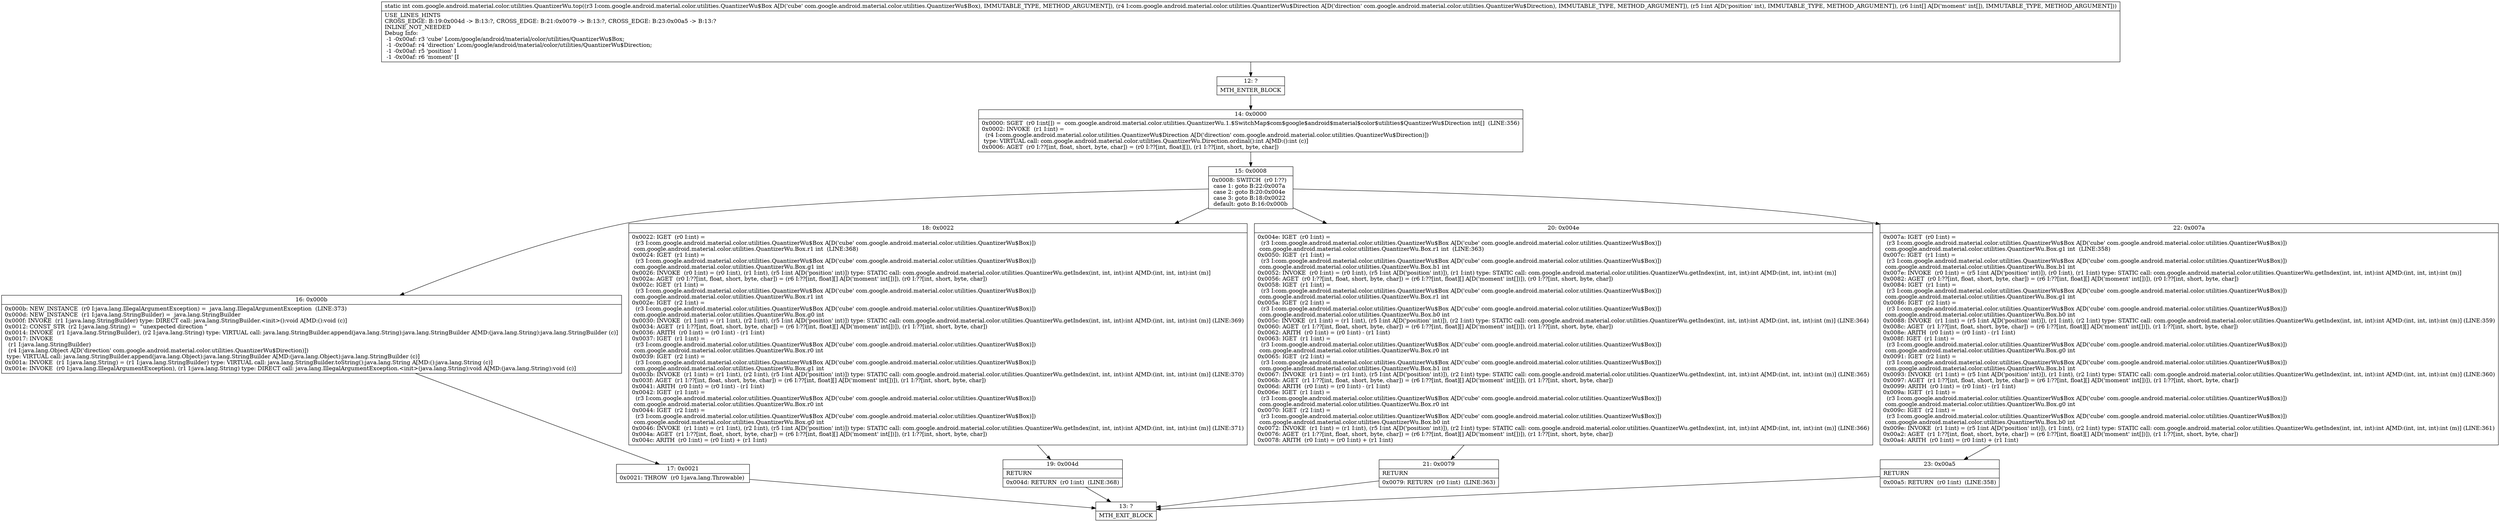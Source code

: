 digraph "CFG forcom.google.android.material.color.utilities.QuantizerWu.top(Lcom\/google\/android\/material\/color\/utilities\/QuantizerWu$Box;Lcom\/google\/android\/material\/color\/utilities\/QuantizerWu$Direction;I[I)I" {
Node_12 [shape=record,label="{12\:\ ?|MTH_ENTER_BLOCK\l}"];
Node_14 [shape=record,label="{14\:\ 0x0000|0x0000: SGET  (r0 I:int[]) =  com.google.android.material.color.utilities.QuantizerWu.1.$SwitchMap$com$google$android$material$color$utilities$QuantizerWu$Direction int[]  (LINE:356)\l0x0002: INVOKE  (r1 I:int) = \l  (r4 I:com.google.android.material.color.utilities.QuantizerWu$Direction A[D('direction' com.google.android.material.color.utilities.QuantizerWu$Direction)])\l type: VIRTUAL call: com.google.android.material.color.utilities.QuantizerWu.Direction.ordinal():int A[MD:():int (c)]\l0x0006: AGET  (r0 I:??[int, float, short, byte, char]) = (r0 I:??[int, float][]), (r1 I:??[int, short, byte, char]) \l}"];
Node_15 [shape=record,label="{15\:\ 0x0008|0x0008: SWITCH  (r0 I:??)\l case 1: goto B:22:0x007a\l case 2: goto B:20:0x004e\l case 3: goto B:18:0x0022\l default: goto B:16:0x000b \l}"];
Node_16 [shape=record,label="{16\:\ 0x000b|0x000b: NEW_INSTANCE  (r0 I:java.lang.IllegalArgumentException) =  java.lang.IllegalArgumentException  (LINE:373)\l0x000d: NEW_INSTANCE  (r1 I:java.lang.StringBuilder) =  java.lang.StringBuilder \l0x000f: INVOKE  (r1 I:java.lang.StringBuilder) type: DIRECT call: java.lang.StringBuilder.\<init\>():void A[MD:():void (c)]\l0x0012: CONST_STR  (r2 I:java.lang.String) =  \"unexpected direction \" \l0x0014: INVOKE  (r1 I:java.lang.StringBuilder), (r2 I:java.lang.String) type: VIRTUAL call: java.lang.StringBuilder.append(java.lang.String):java.lang.StringBuilder A[MD:(java.lang.String):java.lang.StringBuilder (c)]\l0x0017: INVOKE  \l  (r1 I:java.lang.StringBuilder)\l  (r4 I:java.lang.Object A[D('direction' com.google.android.material.color.utilities.QuantizerWu$Direction)])\l type: VIRTUAL call: java.lang.StringBuilder.append(java.lang.Object):java.lang.StringBuilder A[MD:(java.lang.Object):java.lang.StringBuilder (c)]\l0x001a: INVOKE  (r1 I:java.lang.String) = (r1 I:java.lang.StringBuilder) type: VIRTUAL call: java.lang.StringBuilder.toString():java.lang.String A[MD:():java.lang.String (c)]\l0x001e: INVOKE  (r0 I:java.lang.IllegalArgumentException), (r1 I:java.lang.String) type: DIRECT call: java.lang.IllegalArgumentException.\<init\>(java.lang.String):void A[MD:(java.lang.String):void (c)]\l}"];
Node_17 [shape=record,label="{17\:\ 0x0021|0x0021: THROW  (r0 I:java.lang.Throwable) \l}"];
Node_13 [shape=record,label="{13\:\ ?|MTH_EXIT_BLOCK\l}"];
Node_18 [shape=record,label="{18\:\ 0x0022|0x0022: IGET  (r0 I:int) = \l  (r3 I:com.google.android.material.color.utilities.QuantizerWu$Box A[D('cube' com.google.android.material.color.utilities.QuantizerWu$Box)])\l com.google.android.material.color.utilities.QuantizerWu.Box.r1 int  (LINE:368)\l0x0024: IGET  (r1 I:int) = \l  (r3 I:com.google.android.material.color.utilities.QuantizerWu$Box A[D('cube' com.google.android.material.color.utilities.QuantizerWu$Box)])\l com.google.android.material.color.utilities.QuantizerWu.Box.g1 int \l0x0026: INVOKE  (r0 I:int) = (r0 I:int), (r1 I:int), (r5 I:int A[D('position' int)]) type: STATIC call: com.google.android.material.color.utilities.QuantizerWu.getIndex(int, int, int):int A[MD:(int, int, int):int (m)]\l0x002a: AGET  (r0 I:??[int, float, short, byte, char]) = (r6 I:??[int, float][] A[D('moment' int[])]), (r0 I:??[int, short, byte, char]) \l0x002c: IGET  (r1 I:int) = \l  (r3 I:com.google.android.material.color.utilities.QuantizerWu$Box A[D('cube' com.google.android.material.color.utilities.QuantizerWu$Box)])\l com.google.android.material.color.utilities.QuantizerWu.Box.r1 int \l0x002e: IGET  (r2 I:int) = \l  (r3 I:com.google.android.material.color.utilities.QuantizerWu$Box A[D('cube' com.google.android.material.color.utilities.QuantizerWu$Box)])\l com.google.android.material.color.utilities.QuantizerWu.Box.g0 int \l0x0030: INVOKE  (r1 I:int) = (r1 I:int), (r2 I:int), (r5 I:int A[D('position' int)]) type: STATIC call: com.google.android.material.color.utilities.QuantizerWu.getIndex(int, int, int):int A[MD:(int, int, int):int (m)] (LINE:369)\l0x0034: AGET  (r1 I:??[int, float, short, byte, char]) = (r6 I:??[int, float][] A[D('moment' int[])]), (r1 I:??[int, short, byte, char]) \l0x0036: ARITH  (r0 I:int) = (r0 I:int) \- (r1 I:int) \l0x0037: IGET  (r1 I:int) = \l  (r3 I:com.google.android.material.color.utilities.QuantizerWu$Box A[D('cube' com.google.android.material.color.utilities.QuantizerWu$Box)])\l com.google.android.material.color.utilities.QuantizerWu.Box.r0 int \l0x0039: IGET  (r2 I:int) = \l  (r3 I:com.google.android.material.color.utilities.QuantizerWu$Box A[D('cube' com.google.android.material.color.utilities.QuantizerWu$Box)])\l com.google.android.material.color.utilities.QuantizerWu.Box.g1 int \l0x003b: INVOKE  (r1 I:int) = (r1 I:int), (r2 I:int), (r5 I:int A[D('position' int)]) type: STATIC call: com.google.android.material.color.utilities.QuantizerWu.getIndex(int, int, int):int A[MD:(int, int, int):int (m)] (LINE:370)\l0x003f: AGET  (r1 I:??[int, float, short, byte, char]) = (r6 I:??[int, float][] A[D('moment' int[])]), (r1 I:??[int, short, byte, char]) \l0x0041: ARITH  (r0 I:int) = (r0 I:int) \- (r1 I:int) \l0x0042: IGET  (r1 I:int) = \l  (r3 I:com.google.android.material.color.utilities.QuantizerWu$Box A[D('cube' com.google.android.material.color.utilities.QuantizerWu$Box)])\l com.google.android.material.color.utilities.QuantizerWu.Box.r0 int \l0x0044: IGET  (r2 I:int) = \l  (r3 I:com.google.android.material.color.utilities.QuantizerWu$Box A[D('cube' com.google.android.material.color.utilities.QuantizerWu$Box)])\l com.google.android.material.color.utilities.QuantizerWu.Box.g0 int \l0x0046: INVOKE  (r1 I:int) = (r1 I:int), (r2 I:int), (r5 I:int A[D('position' int)]) type: STATIC call: com.google.android.material.color.utilities.QuantizerWu.getIndex(int, int, int):int A[MD:(int, int, int):int (m)] (LINE:371)\l0x004a: AGET  (r1 I:??[int, float, short, byte, char]) = (r6 I:??[int, float][] A[D('moment' int[])]), (r1 I:??[int, short, byte, char]) \l0x004c: ARITH  (r0 I:int) = (r0 I:int) + (r1 I:int) \l}"];
Node_19 [shape=record,label="{19\:\ 0x004d|RETURN\l|0x004d: RETURN  (r0 I:int)  (LINE:368)\l}"];
Node_20 [shape=record,label="{20\:\ 0x004e|0x004e: IGET  (r0 I:int) = \l  (r3 I:com.google.android.material.color.utilities.QuantizerWu$Box A[D('cube' com.google.android.material.color.utilities.QuantizerWu$Box)])\l com.google.android.material.color.utilities.QuantizerWu.Box.r1 int  (LINE:363)\l0x0050: IGET  (r1 I:int) = \l  (r3 I:com.google.android.material.color.utilities.QuantizerWu$Box A[D('cube' com.google.android.material.color.utilities.QuantizerWu$Box)])\l com.google.android.material.color.utilities.QuantizerWu.Box.b1 int \l0x0052: INVOKE  (r0 I:int) = (r0 I:int), (r5 I:int A[D('position' int)]), (r1 I:int) type: STATIC call: com.google.android.material.color.utilities.QuantizerWu.getIndex(int, int, int):int A[MD:(int, int, int):int (m)]\l0x0056: AGET  (r0 I:??[int, float, short, byte, char]) = (r6 I:??[int, float][] A[D('moment' int[])]), (r0 I:??[int, short, byte, char]) \l0x0058: IGET  (r1 I:int) = \l  (r3 I:com.google.android.material.color.utilities.QuantizerWu$Box A[D('cube' com.google.android.material.color.utilities.QuantizerWu$Box)])\l com.google.android.material.color.utilities.QuantizerWu.Box.r1 int \l0x005a: IGET  (r2 I:int) = \l  (r3 I:com.google.android.material.color.utilities.QuantizerWu$Box A[D('cube' com.google.android.material.color.utilities.QuantizerWu$Box)])\l com.google.android.material.color.utilities.QuantizerWu.Box.b0 int \l0x005c: INVOKE  (r1 I:int) = (r1 I:int), (r5 I:int A[D('position' int)]), (r2 I:int) type: STATIC call: com.google.android.material.color.utilities.QuantizerWu.getIndex(int, int, int):int A[MD:(int, int, int):int (m)] (LINE:364)\l0x0060: AGET  (r1 I:??[int, float, short, byte, char]) = (r6 I:??[int, float][] A[D('moment' int[])]), (r1 I:??[int, short, byte, char]) \l0x0062: ARITH  (r0 I:int) = (r0 I:int) \- (r1 I:int) \l0x0063: IGET  (r1 I:int) = \l  (r3 I:com.google.android.material.color.utilities.QuantizerWu$Box A[D('cube' com.google.android.material.color.utilities.QuantizerWu$Box)])\l com.google.android.material.color.utilities.QuantizerWu.Box.r0 int \l0x0065: IGET  (r2 I:int) = \l  (r3 I:com.google.android.material.color.utilities.QuantizerWu$Box A[D('cube' com.google.android.material.color.utilities.QuantizerWu$Box)])\l com.google.android.material.color.utilities.QuantizerWu.Box.b1 int \l0x0067: INVOKE  (r1 I:int) = (r1 I:int), (r5 I:int A[D('position' int)]), (r2 I:int) type: STATIC call: com.google.android.material.color.utilities.QuantizerWu.getIndex(int, int, int):int A[MD:(int, int, int):int (m)] (LINE:365)\l0x006b: AGET  (r1 I:??[int, float, short, byte, char]) = (r6 I:??[int, float][] A[D('moment' int[])]), (r1 I:??[int, short, byte, char]) \l0x006d: ARITH  (r0 I:int) = (r0 I:int) \- (r1 I:int) \l0x006e: IGET  (r1 I:int) = \l  (r3 I:com.google.android.material.color.utilities.QuantizerWu$Box A[D('cube' com.google.android.material.color.utilities.QuantizerWu$Box)])\l com.google.android.material.color.utilities.QuantizerWu.Box.r0 int \l0x0070: IGET  (r2 I:int) = \l  (r3 I:com.google.android.material.color.utilities.QuantizerWu$Box A[D('cube' com.google.android.material.color.utilities.QuantizerWu$Box)])\l com.google.android.material.color.utilities.QuantizerWu.Box.b0 int \l0x0072: INVOKE  (r1 I:int) = (r1 I:int), (r5 I:int A[D('position' int)]), (r2 I:int) type: STATIC call: com.google.android.material.color.utilities.QuantizerWu.getIndex(int, int, int):int A[MD:(int, int, int):int (m)] (LINE:366)\l0x0076: AGET  (r1 I:??[int, float, short, byte, char]) = (r6 I:??[int, float][] A[D('moment' int[])]), (r1 I:??[int, short, byte, char]) \l0x0078: ARITH  (r0 I:int) = (r0 I:int) + (r1 I:int) \l}"];
Node_21 [shape=record,label="{21\:\ 0x0079|RETURN\l|0x0079: RETURN  (r0 I:int)  (LINE:363)\l}"];
Node_22 [shape=record,label="{22\:\ 0x007a|0x007a: IGET  (r0 I:int) = \l  (r3 I:com.google.android.material.color.utilities.QuantizerWu$Box A[D('cube' com.google.android.material.color.utilities.QuantizerWu$Box)])\l com.google.android.material.color.utilities.QuantizerWu.Box.g1 int  (LINE:358)\l0x007c: IGET  (r1 I:int) = \l  (r3 I:com.google.android.material.color.utilities.QuantizerWu$Box A[D('cube' com.google.android.material.color.utilities.QuantizerWu$Box)])\l com.google.android.material.color.utilities.QuantizerWu.Box.b1 int \l0x007e: INVOKE  (r0 I:int) = (r5 I:int A[D('position' int)]), (r0 I:int), (r1 I:int) type: STATIC call: com.google.android.material.color.utilities.QuantizerWu.getIndex(int, int, int):int A[MD:(int, int, int):int (m)]\l0x0082: AGET  (r0 I:??[int, float, short, byte, char]) = (r6 I:??[int, float][] A[D('moment' int[])]), (r0 I:??[int, short, byte, char]) \l0x0084: IGET  (r1 I:int) = \l  (r3 I:com.google.android.material.color.utilities.QuantizerWu$Box A[D('cube' com.google.android.material.color.utilities.QuantizerWu$Box)])\l com.google.android.material.color.utilities.QuantizerWu.Box.g1 int \l0x0086: IGET  (r2 I:int) = \l  (r3 I:com.google.android.material.color.utilities.QuantizerWu$Box A[D('cube' com.google.android.material.color.utilities.QuantizerWu$Box)])\l com.google.android.material.color.utilities.QuantizerWu.Box.b0 int \l0x0088: INVOKE  (r1 I:int) = (r5 I:int A[D('position' int)]), (r1 I:int), (r2 I:int) type: STATIC call: com.google.android.material.color.utilities.QuantizerWu.getIndex(int, int, int):int A[MD:(int, int, int):int (m)] (LINE:359)\l0x008c: AGET  (r1 I:??[int, float, short, byte, char]) = (r6 I:??[int, float][] A[D('moment' int[])]), (r1 I:??[int, short, byte, char]) \l0x008e: ARITH  (r0 I:int) = (r0 I:int) \- (r1 I:int) \l0x008f: IGET  (r1 I:int) = \l  (r3 I:com.google.android.material.color.utilities.QuantizerWu$Box A[D('cube' com.google.android.material.color.utilities.QuantizerWu$Box)])\l com.google.android.material.color.utilities.QuantizerWu.Box.g0 int \l0x0091: IGET  (r2 I:int) = \l  (r3 I:com.google.android.material.color.utilities.QuantizerWu$Box A[D('cube' com.google.android.material.color.utilities.QuantizerWu$Box)])\l com.google.android.material.color.utilities.QuantizerWu.Box.b1 int \l0x0093: INVOKE  (r1 I:int) = (r5 I:int A[D('position' int)]), (r1 I:int), (r2 I:int) type: STATIC call: com.google.android.material.color.utilities.QuantizerWu.getIndex(int, int, int):int A[MD:(int, int, int):int (m)] (LINE:360)\l0x0097: AGET  (r1 I:??[int, float, short, byte, char]) = (r6 I:??[int, float][] A[D('moment' int[])]), (r1 I:??[int, short, byte, char]) \l0x0099: ARITH  (r0 I:int) = (r0 I:int) \- (r1 I:int) \l0x009a: IGET  (r1 I:int) = \l  (r3 I:com.google.android.material.color.utilities.QuantizerWu$Box A[D('cube' com.google.android.material.color.utilities.QuantizerWu$Box)])\l com.google.android.material.color.utilities.QuantizerWu.Box.g0 int \l0x009c: IGET  (r2 I:int) = \l  (r3 I:com.google.android.material.color.utilities.QuantizerWu$Box A[D('cube' com.google.android.material.color.utilities.QuantizerWu$Box)])\l com.google.android.material.color.utilities.QuantizerWu.Box.b0 int \l0x009e: INVOKE  (r1 I:int) = (r5 I:int A[D('position' int)]), (r1 I:int), (r2 I:int) type: STATIC call: com.google.android.material.color.utilities.QuantizerWu.getIndex(int, int, int):int A[MD:(int, int, int):int (m)] (LINE:361)\l0x00a2: AGET  (r1 I:??[int, float, short, byte, char]) = (r6 I:??[int, float][] A[D('moment' int[])]), (r1 I:??[int, short, byte, char]) \l0x00a4: ARITH  (r0 I:int) = (r0 I:int) + (r1 I:int) \l}"];
Node_23 [shape=record,label="{23\:\ 0x00a5|RETURN\l|0x00a5: RETURN  (r0 I:int)  (LINE:358)\l}"];
MethodNode[shape=record,label="{static int com.google.android.material.color.utilities.QuantizerWu.top((r3 I:com.google.android.material.color.utilities.QuantizerWu$Box A[D('cube' com.google.android.material.color.utilities.QuantizerWu$Box), IMMUTABLE_TYPE, METHOD_ARGUMENT]), (r4 I:com.google.android.material.color.utilities.QuantizerWu$Direction A[D('direction' com.google.android.material.color.utilities.QuantizerWu$Direction), IMMUTABLE_TYPE, METHOD_ARGUMENT]), (r5 I:int A[D('position' int), IMMUTABLE_TYPE, METHOD_ARGUMENT]), (r6 I:int[] A[D('moment' int[]), IMMUTABLE_TYPE, METHOD_ARGUMENT]))  | USE_LINES_HINTS\lCROSS_EDGE: B:19:0x004d \-\> B:13:?, CROSS_EDGE: B:21:0x0079 \-\> B:13:?, CROSS_EDGE: B:23:0x00a5 \-\> B:13:?\lINLINE_NOT_NEEDED\lDebug Info:\l  \-1 \-0x00af: r3 'cube' Lcom\/google\/android\/material\/color\/utilities\/QuantizerWu$Box;\l  \-1 \-0x00af: r4 'direction' Lcom\/google\/android\/material\/color\/utilities\/QuantizerWu$Direction;\l  \-1 \-0x00af: r5 'position' I\l  \-1 \-0x00af: r6 'moment' [I\l}"];
MethodNode -> Node_12;Node_12 -> Node_14;
Node_14 -> Node_15;
Node_15 -> Node_16;
Node_15 -> Node_18;
Node_15 -> Node_20;
Node_15 -> Node_22;
Node_16 -> Node_17;
Node_17 -> Node_13;
Node_18 -> Node_19;
Node_19 -> Node_13;
Node_20 -> Node_21;
Node_21 -> Node_13;
Node_22 -> Node_23;
Node_23 -> Node_13;
}

